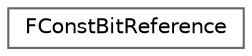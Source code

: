 digraph "Graphical Class Hierarchy"
{
 // INTERACTIVE_SVG=YES
 // LATEX_PDF_SIZE
  bgcolor="transparent";
  edge [fontname=Helvetica,fontsize=10,labelfontname=Helvetica,labelfontsize=10];
  node [fontname=Helvetica,fontsize=10,shape=box,height=0.2,width=0.4];
  rankdir="LR";
  Node0 [id="Node000000",label="FConstBitReference",height=0.2,width=0.4,color="grey40", fillcolor="white", style="filled",URL="$d4/d93/classFConstBitReference.html",tooltip="Used to read/write a bit in the array as a bool."];
}

